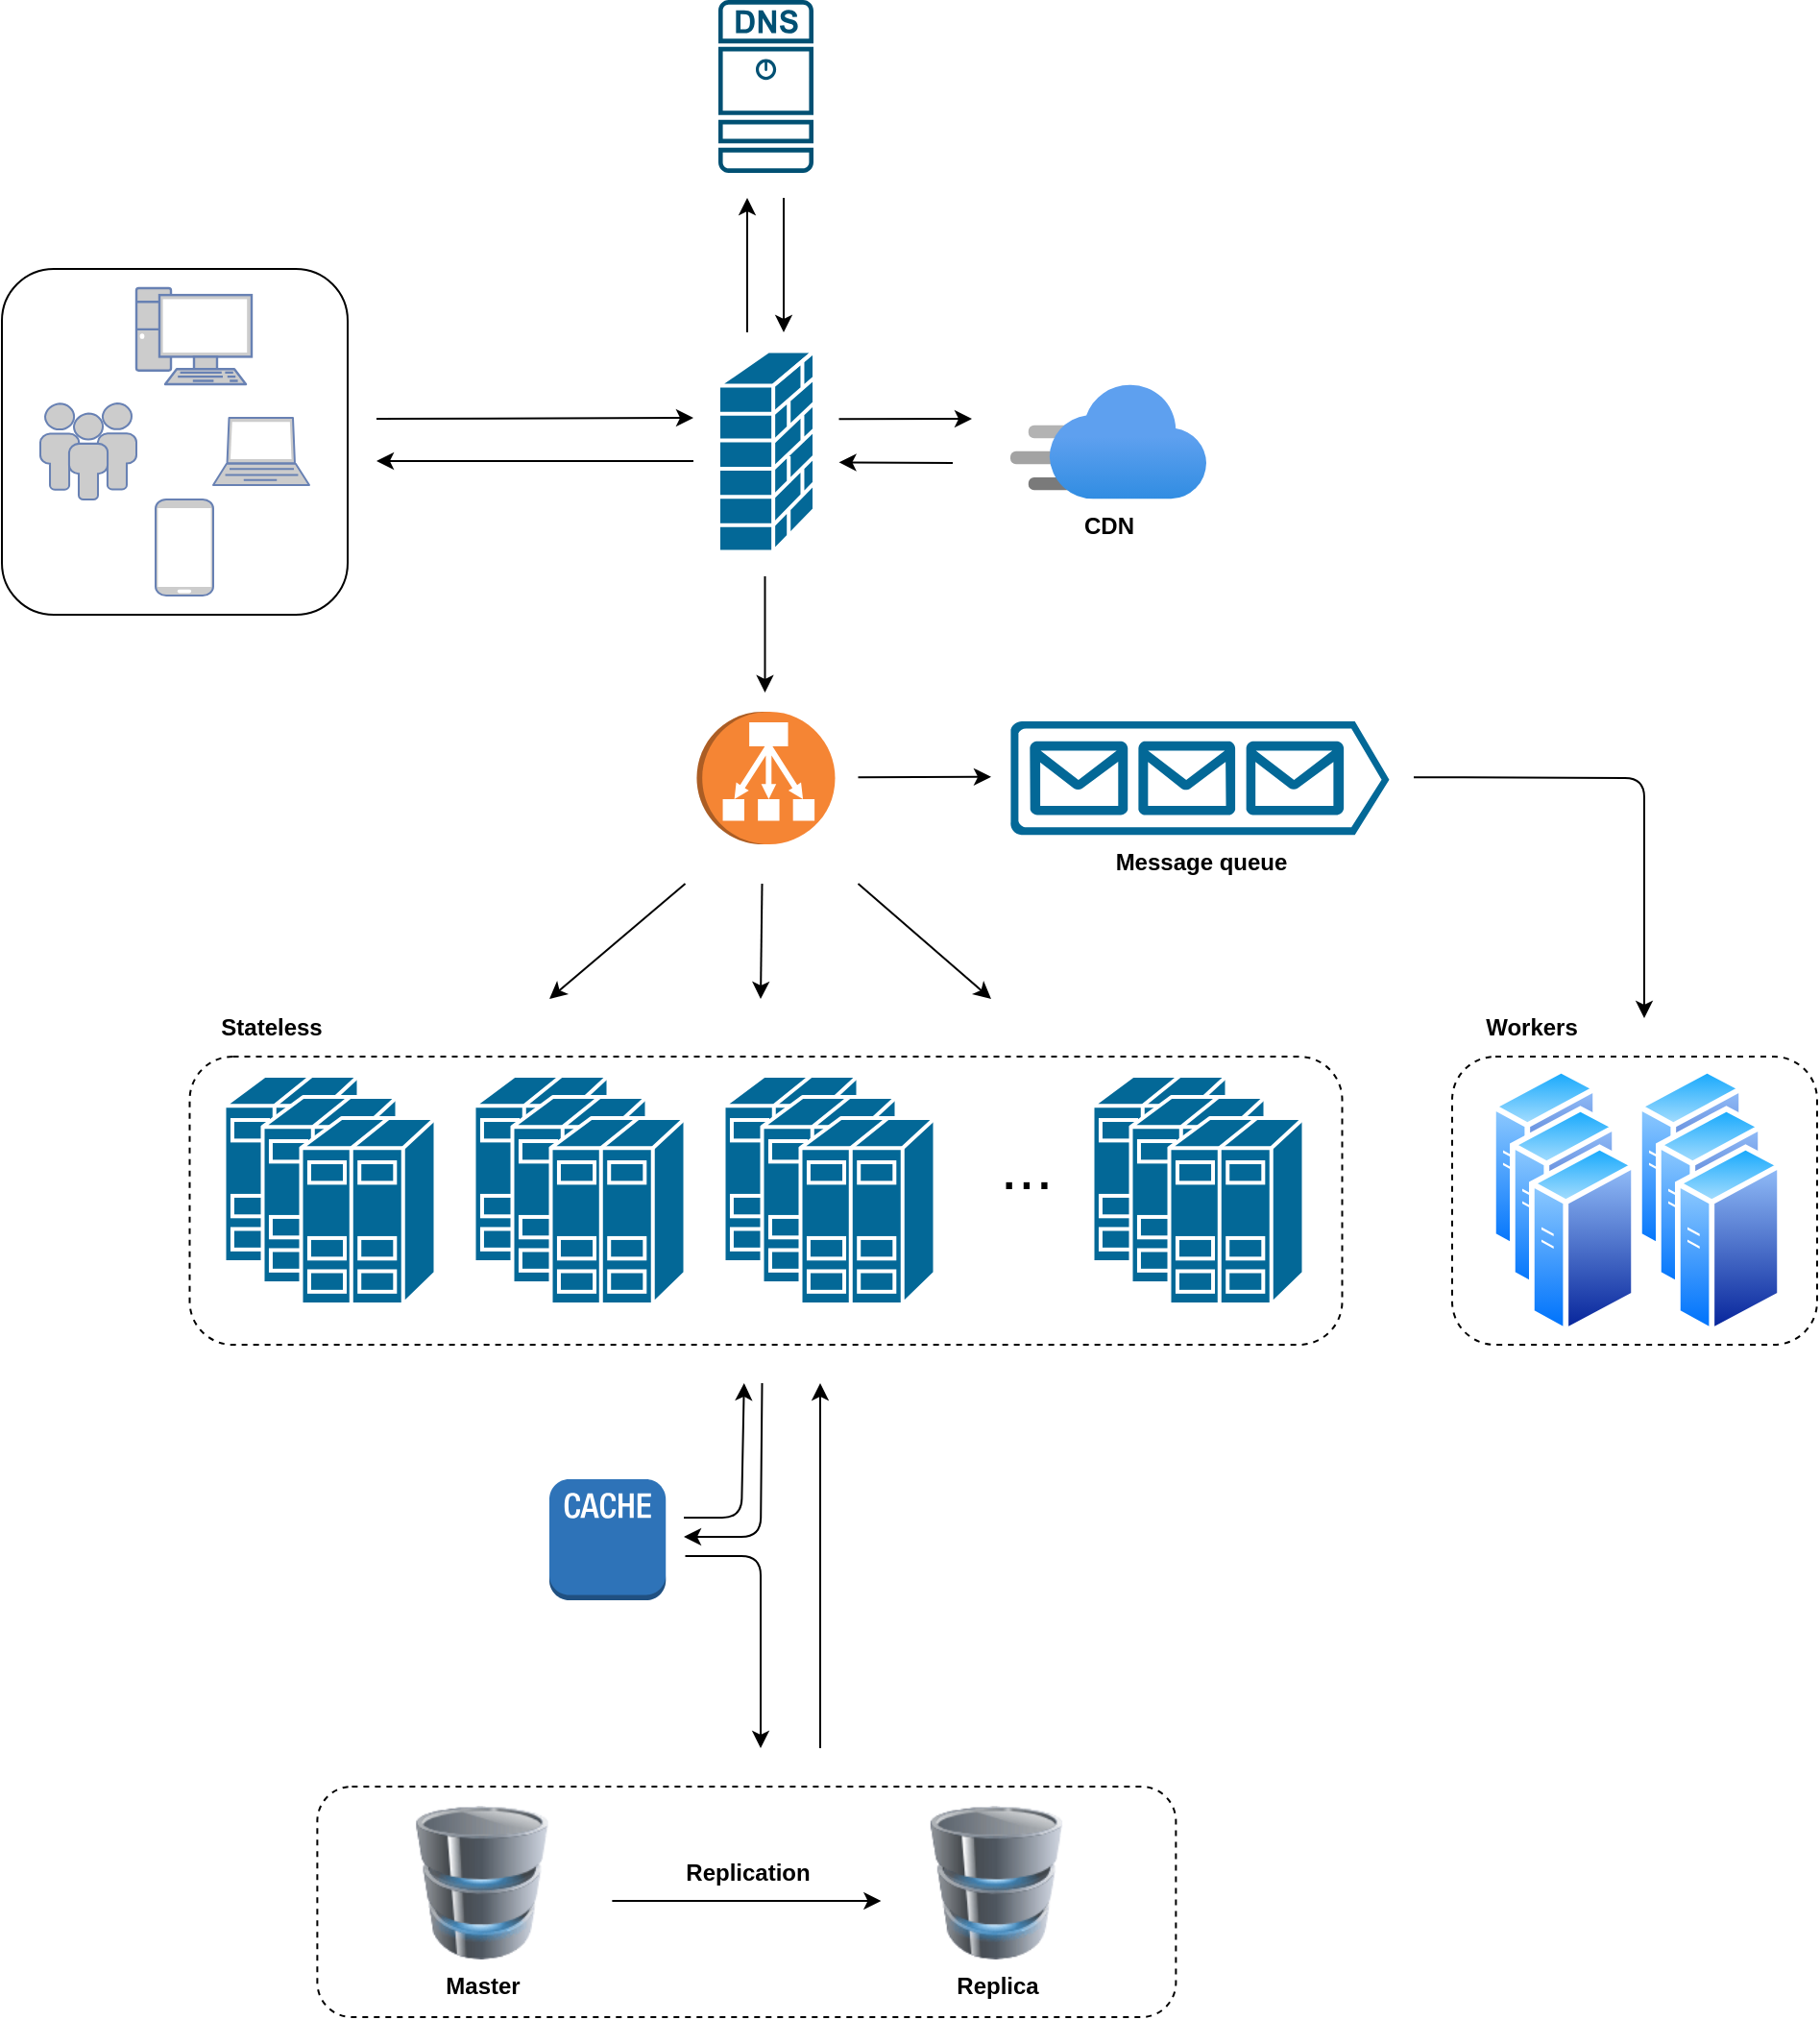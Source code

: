 <mxfile scale="1" border="20">
    <diagram id="s0pmAEBq6nKTDmEiiqtW" name="Page-1">
        <mxGraphModel dx="1933" dy="647" grid="1" gridSize="10" guides="1" tooltips="1" connect="1" arrows="1" fold="1" page="1" pageScale="1" pageWidth="850" pageHeight="1100" background="#ffffff" math="0" shadow="0">
            <root>
                <mxCell id="0"/>
                <mxCell id="1" parent="0"/>
                <mxCell id="7" value="" style="rounded=1;whiteSpace=wrap;html=1;fillColor=none;" parent="1" vertex="1">
                    <mxGeometry x="-235" y="170" width="180" height="180" as="geometry"/>
                </mxCell>
                <mxCell id="32" value="" style="rounded=1;whiteSpace=wrap;html=1;dashed=1;fillColor=none;" parent="1" vertex="1">
                    <mxGeometry x="-137.25" y="580" width="600" height="150" as="geometry"/>
                </mxCell>
                <mxCell id="2" value="" style="fontColor=#0066CC;verticalAlign=top;verticalLabelPosition=bottom;labelPosition=center;align=center;html=1;outlineConnect=0;fillColor=#CCCCCC;strokeColor=#6881B3;gradientColor=none;gradientDirection=north;strokeWidth=2;shape=mxgraph.networks.pc;" parent="1" vertex="1">
                    <mxGeometry x="-165" y="180" width="60" height="50" as="geometry"/>
                </mxCell>
                <mxCell id="4" value="" style="fontColor=#0066CC;verticalAlign=top;verticalLabelPosition=bottom;labelPosition=center;align=center;html=1;outlineConnect=0;fillColor=#CCCCCC;strokeColor=#6881B3;gradientColor=none;gradientDirection=north;strokeWidth=2;shape=mxgraph.networks.laptop;" parent="1" vertex="1">
                    <mxGeometry x="-125" y="247.5" width="50" height="35" as="geometry"/>
                </mxCell>
                <mxCell id="5" value="" style="fontColor=#0066CC;verticalAlign=top;verticalLabelPosition=bottom;labelPosition=center;align=center;html=1;outlineConnect=0;fillColor=#CCCCCC;strokeColor=#6881B3;gradientColor=none;gradientDirection=north;strokeWidth=2;shape=mxgraph.networks.mobile;" parent="1" vertex="1">
                    <mxGeometry x="-155" y="290" width="30" height="50" as="geometry"/>
                </mxCell>
                <mxCell id="6" value="" style="fontColor=#0066CC;verticalAlign=top;verticalLabelPosition=bottom;labelPosition=center;align=center;html=1;outlineConnect=0;fillColor=#CCCCCC;strokeColor=#6881B3;gradientColor=none;gradientDirection=north;strokeWidth=2;shape=mxgraph.networks.users;" parent="1" vertex="1">
                    <mxGeometry x="-215" y="240" width="50" height="50" as="geometry"/>
                </mxCell>
                <mxCell id="11" value="" style="endArrow=classic;html=1;" parent="1" edge="1">
                    <mxGeometry width="50" height="50" relative="1" as="geometry">
                        <mxPoint x="-40" y="248" as="sourcePoint"/>
                        <mxPoint x="125" y="247.5" as="targetPoint"/>
                    </mxGeometry>
                </mxCell>
                <mxCell id="12" value="" style="endArrow=classic;html=1;" parent="1" edge="1">
                    <mxGeometry width="50" height="50" relative="1" as="geometry">
                        <mxPoint x="125" y="270" as="sourcePoint"/>
                        <mxPoint x="-40" y="270" as="targetPoint"/>
                    </mxGeometry>
                </mxCell>
                <mxCell id="13" value="" style="endArrow=classic;html=1;" parent="1" edge="1">
                    <mxGeometry width="50" height="50" relative="1" as="geometry">
                        <mxPoint x="153" y="203" as="sourcePoint"/>
                        <mxPoint x="153" y="133" as="targetPoint"/>
                    </mxGeometry>
                </mxCell>
                <mxCell id="14" value="" style="endArrow=none;html=1;startArrow=classic;startFill=1;endFill=0;" parent="1" edge="1">
                    <mxGeometry width="50" height="50" relative="1" as="geometry">
                        <mxPoint x="172" y="203" as="sourcePoint"/>
                        <mxPoint x="172" y="133" as="targetPoint"/>
                    </mxGeometry>
                </mxCell>
                <mxCell id="17" value="" style="shape=mxgraph.cisco.security.firewall;sketch=0;html=1;pointerEvents=1;dashed=0;fillColor=#036897;strokeColor=#ffffff;strokeWidth=2;verticalLabelPosition=bottom;verticalAlign=top;align=center;outlineConnect=0;" parent="1" vertex="1">
                    <mxGeometry x="138" y="212.75" width="50" height="104.5" as="geometry"/>
                </mxCell>
                <mxCell id="18" value="" style="sketch=0;points=[[0.015,0.015,0],[0.985,0.015,0],[0.985,0.985,0],[0.015,0.985,0],[0.25,0,0],[0.5,0,0],[0.75,0,0],[1,0.25,0],[1,0.5,0],[1,0.75,0],[0.75,1,0],[0.5,1,0],[0.25,1,0],[0,0.75,0],[0,0.5,0],[0,0.25,0]];verticalLabelPosition=bottom;html=1;verticalAlign=top;aspect=fixed;align=center;pointerEvents=1;shape=mxgraph.cisco19.dns_server;fillColor=#005073;strokeColor=none;dashed=1;" parent="1" vertex="1">
                    <mxGeometry x="138" y="30" width="49.5" height="90" as="geometry"/>
                </mxCell>
                <mxCell id="20" value="" style="outlineConnect=0;dashed=0;verticalLabelPosition=bottom;verticalAlign=top;align=center;html=1;shape=mxgraph.aws3.classic_load_balancer;fillColor=#F58534;gradientColor=none;rotation=90;" parent="1" vertex="1">
                    <mxGeometry x="128.25" y="399" width="69" height="72" as="geometry"/>
                </mxCell>
                <mxCell id="21" value="" style="endArrow=classic;html=1;" parent="1" edge="1">
                    <mxGeometry width="50" height="50" relative="1" as="geometry">
                        <mxPoint x="162.25" y="330" as="sourcePoint"/>
                        <mxPoint x="162.25" y="390.5" as="targetPoint"/>
                    </mxGeometry>
                </mxCell>
                <mxCell id="22" value="" style="shape=mxgraph.cisco.servers.standard_host;sketch=0;html=1;pointerEvents=1;dashed=0;fillColor=#036897;strokeColor=#ffffff;strokeWidth=2;verticalLabelPosition=bottom;verticalAlign=top;align=center;outlineConnect=0;" parent="1" vertex="1">
                    <mxGeometry x="-119.25" y="590" width="70" height="97" as="geometry"/>
                </mxCell>
                <mxCell id="23" value="" style="shape=mxgraph.cisco.servers.standard_host;sketch=0;html=1;pointerEvents=1;dashed=0;fillColor=#036897;strokeColor=#ffffff;strokeWidth=2;verticalLabelPosition=bottom;verticalAlign=top;align=center;outlineConnect=0;" parent="1" vertex="1">
                    <mxGeometry x="-99.25" y="601" width="70" height="97" as="geometry"/>
                </mxCell>
                <mxCell id="24" value="" style="shape=mxgraph.cisco.servers.standard_host;sketch=0;html=1;pointerEvents=1;dashed=0;fillColor=#036897;strokeColor=#ffffff;strokeWidth=2;verticalLabelPosition=bottom;verticalAlign=top;align=center;outlineConnect=0;" parent="1" vertex="1">
                    <mxGeometry x="-79.25" y="612" width="70" height="97" as="geometry"/>
                </mxCell>
                <mxCell id="26" value="" style="shape=mxgraph.cisco.servers.standard_host;sketch=0;html=1;pointerEvents=1;dashed=0;fillColor=#036897;strokeColor=#ffffff;strokeWidth=2;verticalLabelPosition=bottom;verticalAlign=top;align=center;outlineConnect=0;" parent="1" vertex="1">
                    <mxGeometry x="10.75" y="590" width="70" height="97" as="geometry"/>
                </mxCell>
                <mxCell id="27" value="" style="shape=mxgraph.cisco.servers.standard_host;sketch=0;html=1;pointerEvents=1;dashed=0;fillColor=#036897;strokeColor=#ffffff;strokeWidth=2;verticalLabelPosition=bottom;verticalAlign=top;align=center;outlineConnect=0;" parent="1" vertex="1">
                    <mxGeometry x="30.75" y="601" width="70" height="97" as="geometry"/>
                </mxCell>
                <mxCell id="28" value="" style="shape=mxgraph.cisco.servers.standard_host;sketch=0;html=1;pointerEvents=1;dashed=0;fillColor=#036897;strokeColor=#ffffff;strokeWidth=2;verticalLabelPosition=bottom;verticalAlign=top;align=center;outlineConnect=0;" parent="1" vertex="1">
                    <mxGeometry x="50.75" y="612" width="70" height="97" as="geometry"/>
                </mxCell>
                <mxCell id="29" value="" style="shape=mxgraph.cisco.servers.standard_host;sketch=0;html=1;pointerEvents=1;dashed=0;fillColor=#036897;strokeColor=#ffffff;strokeWidth=2;verticalLabelPosition=bottom;verticalAlign=top;align=center;outlineConnect=0;" parent="1" vertex="1">
                    <mxGeometry x="140.75" y="590" width="70" height="97" as="geometry"/>
                </mxCell>
                <mxCell id="30" value="" style="shape=mxgraph.cisco.servers.standard_host;sketch=0;html=1;pointerEvents=1;dashed=0;fillColor=#036897;strokeColor=#ffffff;strokeWidth=2;verticalLabelPosition=bottom;verticalAlign=top;align=center;outlineConnect=0;" parent="1" vertex="1">
                    <mxGeometry x="160.75" y="601" width="70" height="97" as="geometry"/>
                </mxCell>
                <mxCell id="31" value="" style="shape=mxgraph.cisco.servers.standard_host;sketch=0;html=1;pointerEvents=1;dashed=0;fillColor=#036897;strokeColor=#ffffff;strokeWidth=2;verticalLabelPosition=bottom;verticalAlign=top;align=center;outlineConnect=0;" parent="1" vertex="1">
                    <mxGeometry x="180.75" y="612" width="70" height="97" as="geometry"/>
                </mxCell>
                <mxCell id="34" value="" style="shape=mxgraph.cisco.servers.standard_host;sketch=0;html=1;pointerEvents=1;dashed=0;fillColor=#036897;strokeColor=#ffffff;strokeWidth=2;verticalLabelPosition=bottom;verticalAlign=top;align=center;outlineConnect=0;" parent="1" vertex="1">
                    <mxGeometry x="332.75" y="590" width="70" height="97" as="geometry"/>
                </mxCell>
                <mxCell id="35" value="" style="shape=mxgraph.cisco.servers.standard_host;sketch=0;html=1;pointerEvents=1;dashed=0;fillColor=#036897;strokeColor=#ffffff;strokeWidth=2;verticalLabelPosition=bottom;verticalAlign=top;align=center;outlineConnect=0;" parent="1" vertex="1">
                    <mxGeometry x="352.75" y="601" width="70" height="97" as="geometry"/>
                </mxCell>
                <mxCell id="36" value="" style="shape=mxgraph.cisco.servers.standard_host;sketch=0;html=1;pointerEvents=1;dashed=0;fillColor=#036897;strokeColor=#ffffff;strokeWidth=2;verticalLabelPosition=bottom;verticalAlign=top;align=center;outlineConnect=0;" parent="1" vertex="1">
                    <mxGeometry x="372.75" y="612" width="70" height="97" as="geometry"/>
                </mxCell>
                <mxCell id="37" value="..." style="text;html=1;align=center;verticalAlign=middle;resizable=0;points=[];autosize=1;strokeColor=none;fillColor=none;fontSize=33;" parent="1" vertex="1">
                    <mxGeometry x="272.75" y="612" width="50" height="50" as="geometry"/>
                </mxCell>
                <mxCell id="38" value="" style="endArrow=classic;html=1;fontSize=33;" parent="1" edge="1">
                    <mxGeometry width="50" height="50" relative="1" as="geometry">
                        <mxPoint x="210.75" y="490" as="sourcePoint"/>
                        <mxPoint x="280" y="550" as="targetPoint"/>
                    </mxGeometry>
                </mxCell>
                <mxCell id="39" value="" style="endArrow=classic;html=1;fontSize=33;" parent="1" edge="1">
                    <mxGeometry width="50" height="50" relative="1" as="geometry">
                        <mxPoint x="120.75" y="490" as="sourcePoint"/>
                        <mxPoint x="50" y="550" as="targetPoint"/>
                    </mxGeometry>
                </mxCell>
                <mxCell id="40" value="" style="endArrow=classic;html=1;fontSize=33;" parent="1" edge="1">
                    <mxGeometry width="50" height="50" relative="1" as="geometry">
                        <mxPoint x="160.75" y="490" as="sourcePoint"/>
                        <mxPoint x="160" y="550" as="targetPoint"/>
                    </mxGeometry>
                </mxCell>
                <mxCell id="41" value="" style="outlineConnect=0;dashed=0;verticalLabelPosition=bottom;verticalAlign=top;align=center;html=1;shape=mxgraph.aws3.cache_node;fillColor=#2E73B8;gradientColor=none;fontSize=33;" parent="1" vertex="1">
                    <mxGeometry x="50" y="800" width="60.62" height="63" as="geometry"/>
                </mxCell>
                <mxCell id="46" value="" style="endArrow=none;html=1;fontSize=33;startArrow=classic;startFill=1;endFill=0;" parent="1" edge="1">
                    <mxGeometry width="50" height="50" relative="1" as="geometry">
                        <mxPoint x="191" y="750" as="sourcePoint"/>
                        <mxPoint x="191" y="940" as="targetPoint"/>
                    </mxGeometry>
                </mxCell>
                <mxCell id="47" value="" style="rounded=1;whiteSpace=wrap;html=1;dashed=1;fillColor=none;" parent="1" vertex="1">
                    <mxGeometry x="-70.81" y="960" width="447" height="120" as="geometry"/>
                </mxCell>
                <mxCell id="48" value="Master" style="image;html=1;image=img/lib/clip_art/computers/Database_128x128.png;strokeWidth=4;fontSize=12;fillColor=none;fontStyle=1" parent="1" vertex="1">
                    <mxGeometry x="-25" y="970" width="80" height="80" as="geometry"/>
                </mxCell>
                <mxCell id="49" value="Replica" style="image;html=1;image=img/lib/clip_art/computers/Database_128x128.png;strokeWidth=4;fontSize=12;fillColor=none;fontStyle=1" parent="1" vertex="1">
                    <mxGeometry x="242.75" y="970" width="80" height="80" as="geometry"/>
                </mxCell>
                <mxCell id="50" value="" style="endArrow=classic;html=1;" parent="1" edge="1">
                    <mxGeometry width="50" height="50" relative="1" as="geometry">
                        <mxPoint x="82.69" y="1019.5" as="sourcePoint"/>
                        <mxPoint x="222.69" y="1019.5" as="targetPoint"/>
                    </mxGeometry>
                </mxCell>
                <mxCell id="52" value="Replication" style="text;html=1;align=center;verticalAlign=middle;resizable=0;points=[];autosize=1;strokeColor=none;fillColor=none;fontSize=12;fontStyle=1" parent="1" vertex="1">
                    <mxGeometry x="107.69" y="990" width="90" height="30" as="geometry"/>
                </mxCell>
                <mxCell id="53" value="" style="endArrow=classic;html=1;fontSize=33;" parent="1" edge="1">
                    <mxGeometry width="50" height="50" relative="1" as="geometry">
                        <mxPoint x="160.75" y="750" as="sourcePoint"/>
                        <mxPoint x="120" y="830" as="targetPoint"/>
                        <Array as="points">
                            <mxPoint x="160" y="830"/>
                        </Array>
                    </mxGeometry>
                </mxCell>
                <mxCell id="54" value="" style="endArrow=none;html=1;fontSize=33;startArrow=classic;startFill=1;endFill=0;" parent="1" edge="1">
                    <mxGeometry width="50" height="50" relative="1" as="geometry">
                        <mxPoint x="151.37" y="750" as="sourcePoint"/>
                        <mxPoint x="120" y="820" as="targetPoint"/>
                        <Array as="points">
                            <mxPoint x="150" y="820"/>
                        </Array>
                    </mxGeometry>
                </mxCell>
                <mxCell id="56" value="" style="endArrow=classic;html=1;fontSize=33;" parent="1" edge="1">
                    <mxGeometry width="50" height="50" relative="1" as="geometry">
                        <mxPoint x="120.75" y="840" as="sourcePoint"/>
                        <mxPoint x="160" y="940" as="targetPoint"/>
                        <Array as="points">
                            <mxPoint x="160" y="840"/>
                        </Array>
                    </mxGeometry>
                </mxCell>
                <mxCell id="57" value="CDN" style="aspect=fixed;html=1;points=[];align=center;image;fontSize=12;image=img/lib/azure2/app_services/CDN_Profiles.svg;strokeWidth=4;fillColor=none;fontStyle=1" parent="1" vertex="1">
                    <mxGeometry x="290" y="230" width="102" height="60" as="geometry"/>
                </mxCell>
                <mxCell id="60" value="" style="endArrow=classic;html=1;" parent="1" edge="1">
                    <mxGeometry width="50" height="50" relative="1" as="geometry">
                        <mxPoint x="200.75" y="248.16" as="sourcePoint"/>
                        <mxPoint x="270" y="248" as="targetPoint"/>
                    </mxGeometry>
                </mxCell>
                <mxCell id="61" value="" style="endArrow=classic;html=1;" parent="1" edge="1">
                    <mxGeometry width="50" height="50" relative="1" as="geometry">
                        <mxPoint x="260" y="271" as="sourcePoint"/>
                        <mxPoint x="200.75" y="270.66" as="targetPoint"/>
                    </mxGeometry>
                </mxCell>
                <mxCell id="62" value="Stateless" style="text;html=1;align=center;verticalAlign=middle;resizable=0;points=[];autosize=1;strokeColor=none;fillColor=none;fontSize=12;fontStyle=1" parent="1" vertex="1">
                    <mxGeometry x="-135" y="550" width="80" height="30" as="geometry"/>
                </mxCell>
                <mxCell id="63" value="Message queue" style="sketch=0;aspect=fixed;pointerEvents=1;shadow=0;dashed=0;html=1;strokeColor=none;labelPosition=center;verticalLabelPosition=bottom;verticalAlign=top;align=center;fillColor=#036897;shape=mxgraph.azure.queue_generic;strokeWidth=4;fontSize=12;fontStyle=1" parent="1" vertex="1">
                    <mxGeometry x="290" y="405.41" width="197.25" height="59.18" as="geometry"/>
                </mxCell>
                <mxCell id="64" value="" style="endArrow=classic;html=1;" parent="1" edge="1">
                    <mxGeometry width="50" height="50" relative="1" as="geometry">
                        <mxPoint x="210.75" y="434.57" as="sourcePoint"/>
                        <mxPoint x="280" y="434.41" as="targetPoint"/>
                    </mxGeometry>
                </mxCell>
                <mxCell id="65" value="" style="aspect=fixed;perimeter=ellipsePerimeter;html=1;align=center;shadow=0;dashed=0;spacingTop=3;image;image=img/lib/active_directory/generic_server.svg;strokeWidth=4;fontSize=12;fillColor=#036897;" parent="1" vertex="1">
                    <mxGeometry x="540" y="585" width="56" height="100" as="geometry"/>
                </mxCell>
                <mxCell id="66" value="" style="aspect=fixed;perimeter=ellipsePerimeter;html=1;align=center;shadow=0;dashed=0;spacingTop=3;image;image=img/lib/active_directory/generic_server.svg;strokeWidth=4;fontSize=12;fillColor=#036897;" parent="1" vertex="1">
                    <mxGeometry x="550" y="605" width="56" height="100" as="geometry"/>
                </mxCell>
                <mxCell id="67" value="" style="aspect=fixed;perimeter=ellipsePerimeter;html=1;align=center;shadow=0;dashed=0;spacingTop=3;image;image=img/lib/active_directory/generic_server.svg;strokeWidth=4;fontSize=12;fillColor=#036897;" parent="1" vertex="1">
                    <mxGeometry x="560" y="625" width="56" height="100" as="geometry"/>
                </mxCell>
                <mxCell id="71" value="" style="aspect=fixed;perimeter=ellipsePerimeter;html=1;align=center;shadow=0;dashed=0;spacingTop=3;image;image=img/lib/active_directory/generic_server.svg;strokeWidth=4;fontSize=12;fillColor=#036897;" parent="1" vertex="1">
                    <mxGeometry x="616" y="585" width="56" height="100" as="geometry"/>
                </mxCell>
                <mxCell id="72" value="" style="aspect=fixed;perimeter=ellipsePerimeter;html=1;align=center;shadow=0;dashed=0;spacingTop=3;image;image=img/lib/active_directory/generic_server.svg;strokeWidth=4;fontSize=12;fillColor=#036897;" parent="1" vertex="1">
                    <mxGeometry x="626" y="605" width="56" height="100" as="geometry"/>
                </mxCell>
                <mxCell id="73" value="" style="aspect=fixed;perimeter=ellipsePerimeter;html=1;align=center;shadow=0;dashed=0;spacingTop=3;image;image=img/lib/active_directory/generic_server.svg;strokeWidth=4;fontSize=12;fillColor=#036897;" parent="1" vertex="1">
                    <mxGeometry x="636" y="625" width="56" height="100" as="geometry"/>
                </mxCell>
                <mxCell id="75" value="" style="rounded=1;whiteSpace=wrap;html=1;dashed=1;fillColor=none;" parent="1" vertex="1">
                    <mxGeometry x="520" y="580" width="190" height="150" as="geometry"/>
                </mxCell>
                <mxCell id="76" value="" style="endArrow=classic;html=1;" parent="1" edge="1">
                    <mxGeometry width="50" height="50" relative="1" as="geometry">
                        <mxPoint x="500" y="434.57" as="sourcePoint"/>
                        <mxPoint x="620" y="560" as="targetPoint"/>
                        <Array as="points">
                            <mxPoint x="620" y="435"/>
                        </Array>
                    </mxGeometry>
                </mxCell>
                <mxCell id="77" value="Workers" style="text;html=1;align=center;verticalAlign=middle;resizable=0;points=[];autosize=1;strokeColor=none;fillColor=none;fontSize=12;fontStyle=1" parent="1" vertex="1">
                    <mxGeometry x="526" y="550" width="70" height="30" as="geometry"/>
                </mxCell>
            </root>
        </mxGraphModel>
    </diagram>
</mxfile>
